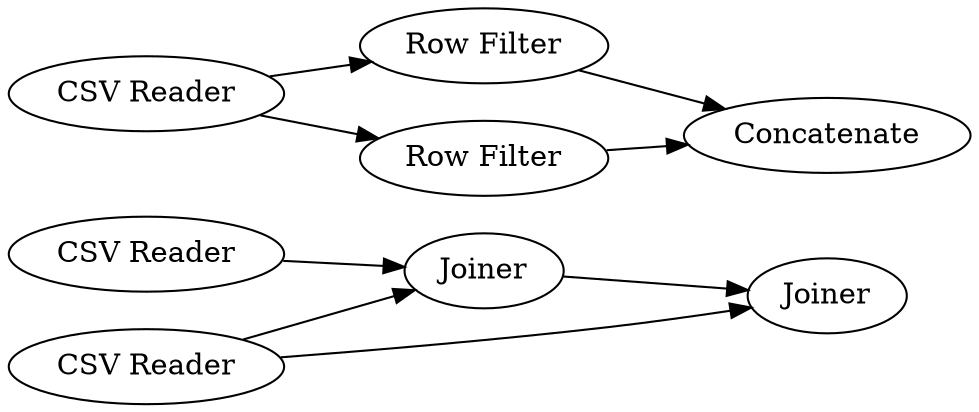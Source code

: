 digraph {
	4 -> 5
	3 -> 6
	8 -> 9
	3 -> 5
	2 -> 7
	5 -> 6
	2 -> 8
	7 -> 9
	5 [label=Joiner]
	7 [label="Row Filter"]
	9 [label=Concatenate]
	4 [label="CSV Reader"]
	8 [label="Row Filter"]
	6 [label=Joiner]
	3 [label="CSV Reader"]
	2 [label="CSV Reader"]
	rankdir=LR
}
